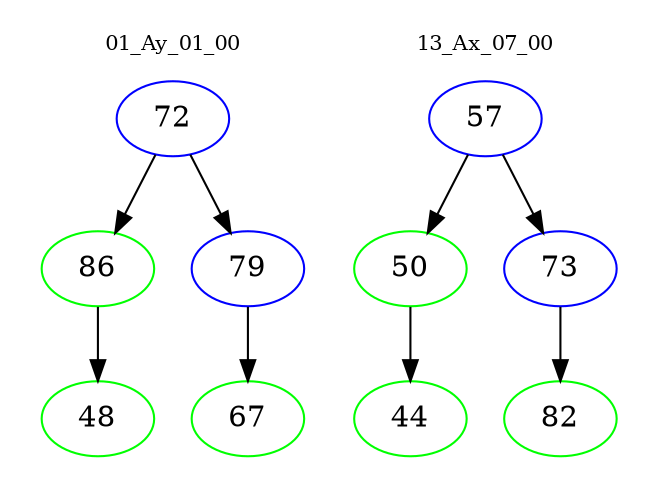 digraph{
subgraph cluster_0 {
color = white
label = "01_Ay_01_00";
fontsize=10;
T0_72 [label="72", color="blue"]
T0_72 -> T0_86 [color="black"]
T0_86 [label="86", color="green"]
T0_86 -> T0_48 [color="black"]
T0_48 [label="48", color="green"]
T0_72 -> T0_79 [color="black"]
T0_79 [label="79", color="blue"]
T0_79 -> T0_67 [color="black"]
T0_67 [label="67", color="green"]
}
subgraph cluster_1 {
color = white
label = "13_Ax_07_00";
fontsize=10;
T1_57 [label="57", color="blue"]
T1_57 -> T1_50 [color="black"]
T1_50 [label="50", color="green"]
T1_50 -> T1_44 [color="black"]
T1_44 [label="44", color="green"]
T1_57 -> T1_73 [color="black"]
T1_73 [label="73", color="blue"]
T1_73 -> T1_82 [color="black"]
T1_82 [label="82", color="green"]
}
}
